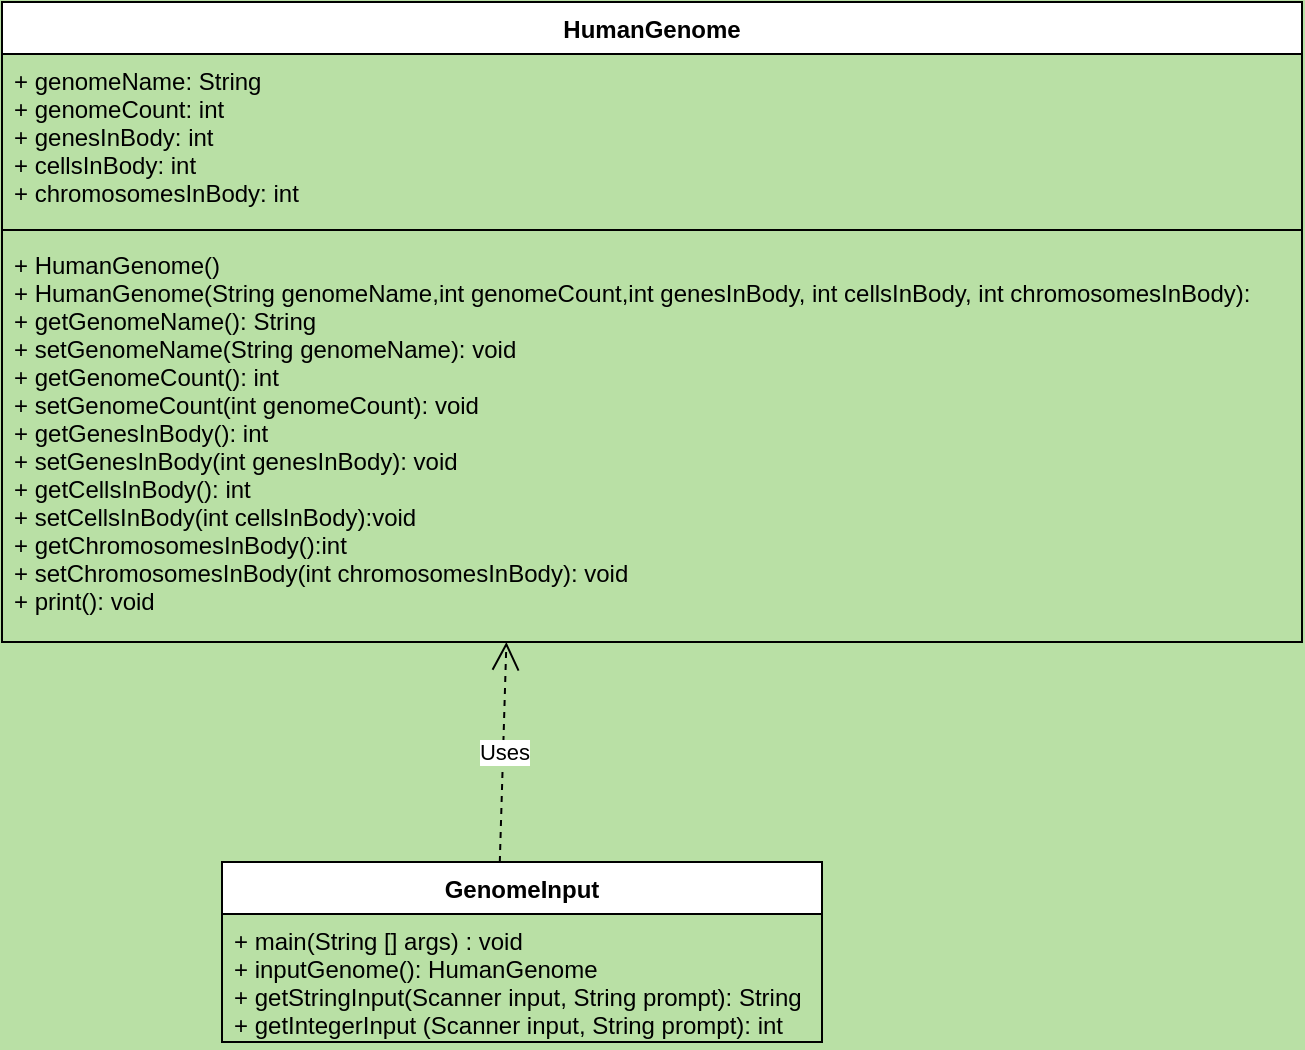 <mxfile version="14.6.5" type="device"><diagram id="CX7bVLnHpAW3DDz_0LRD" name="Page-1"><mxGraphModel dx="718" dy="607" grid="1" gridSize="10" guides="1" tooltips="1" connect="1" arrows="1" fold="1" page="1" pageScale="1" pageWidth="850" pageHeight="1100" background="#B9E0A5" math="0" shadow="0"><root><mxCell id="0"/><mxCell id="1" parent="0"/><mxCell id="qOSqqzFOj_aXa5xtNprZ-13" value="HumanGenome" style="swimlane;fontStyle=1;align=center;verticalAlign=top;childLayout=stackLayout;horizontal=1;startSize=26;horizontalStack=0;resizeParent=1;resizeParentMax=0;resizeLast=0;collapsible=1;marginBottom=0;" vertex="1" parent="1"><mxGeometry x="60" y="220" width="650" height="320" as="geometry"/></mxCell><mxCell id="qOSqqzFOj_aXa5xtNprZ-14" value="+ genomeName: String&#10;+ genomeCount: int&#10;+ genesInBody: int&#10;+ cellsInBody: int&#10;+ chromosomesInBody: int" style="text;strokeColor=none;fillColor=none;align=left;verticalAlign=top;spacingLeft=4;spacingRight=4;overflow=hidden;rotatable=0;points=[[0,0.5],[1,0.5]];portConstraint=eastwest;" vertex="1" parent="qOSqqzFOj_aXa5xtNprZ-13"><mxGeometry y="26" width="650" height="84" as="geometry"/></mxCell><mxCell id="qOSqqzFOj_aXa5xtNprZ-15" value="" style="line;strokeWidth=1;fillColor=none;align=left;verticalAlign=middle;spacingTop=-1;spacingLeft=3;spacingRight=3;rotatable=0;labelPosition=right;points=[];portConstraint=eastwest;" vertex="1" parent="qOSqqzFOj_aXa5xtNprZ-13"><mxGeometry y="110" width="650" height="8" as="geometry"/></mxCell><mxCell id="qOSqqzFOj_aXa5xtNprZ-16" value="+ HumanGenome()&#10;+ HumanGenome(String genomeName,int genomeCount,int genesInBody, int cellsInBody, int chromosomesInBody):&#10;+ getGenomeName(): String&#10;+ setGenomeName(String genomeName): void&#10;+ getGenomeCount(): int&#10;+ setGenomeCount(int genomeCount): void&#10;+ getGenesInBody(): int&#10;+ setGenesInBody(int genesInBody): void&#10;+ getCellsInBody(): int&#10;+ setCellsInBody(int cellsInBody):void&#10;+ getChromosomesInBody():int&#10;+ setChromosomesInBody(int chromosomesInBody): void&#10;+ print(): void" style="text;strokeColor=none;fillColor=none;align=left;verticalAlign=top;spacingLeft=4;spacingRight=4;overflow=hidden;rotatable=0;points=[[0,0.5],[1,0.5]];portConstraint=eastwest;" vertex="1" parent="qOSqqzFOj_aXa5xtNprZ-13"><mxGeometry y="118" width="650" height="202" as="geometry"/></mxCell><mxCell id="qOSqqzFOj_aXa5xtNprZ-17" value="GenomeInput" style="swimlane;fontStyle=1;align=center;verticalAlign=top;childLayout=stackLayout;horizontal=1;startSize=26;horizontalStack=0;resizeParent=1;resizeParentMax=0;resizeLast=0;collapsible=1;marginBottom=0;" vertex="1" parent="1"><mxGeometry x="170" y="650" width="300" height="90" as="geometry"/></mxCell><mxCell id="qOSqqzFOj_aXa5xtNprZ-18" value="+ main(String [] args) : void&#10;+ inputGenome(): HumanGenome&#10;+ getStringInput(Scanner input, String prompt): String&#10;+ getIntegerInput (Scanner input, String prompt): int" style="text;strokeColor=none;fillColor=none;align=left;verticalAlign=top;spacingLeft=4;spacingRight=4;overflow=hidden;rotatable=0;points=[[0,0.5],[1,0.5]];portConstraint=eastwest;" vertex="1" parent="qOSqqzFOj_aXa5xtNprZ-17"><mxGeometry y="26" width="300" height="64" as="geometry"/></mxCell><mxCell id="qOSqqzFOj_aXa5xtNprZ-19" value="Uses" style="endArrow=open;endSize=12;dashed=1;html=1;exitX=0.463;exitY=0;exitDx=0;exitDy=0;exitPerimeter=0;entryX=0.388;entryY=1;entryDx=0;entryDy=0;entryPerimeter=0;" edge="1" parent="1" source="qOSqqzFOj_aXa5xtNprZ-17" target="qOSqqzFOj_aXa5xtNprZ-16"><mxGeometry width="160" relative="1" as="geometry"><mxPoint x="840" y="550" as="sourcePoint"/><mxPoint x="1000" y="550" as="targetPoint"/></mxGeometry></mxCell></root></mxGraphModel></diagram></mxfile>